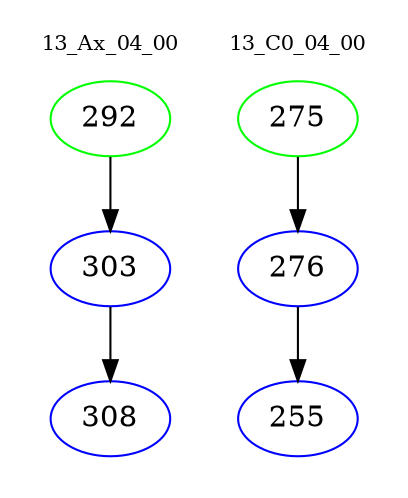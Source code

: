 digraph{
subgraph cluster_0 {
color = white
label = "13_Ax_04_00";
fontsize=10;
T0_292 [label="292", color="green"]
T0_292 -> T0_303 [color="black"]
T0_303 [label="303", color="blue"]
T0_303 -> T0_308 [color="black"]
T0_308 [label="308", color="blue"]
}
subgraph cluster_1 {
color = white
label = "13_C0_04_00";
fontsize=10;
T1_275 [label="275", color="green"]
T1_275 -> T1_276 [color="black"]
T1_276 [label="276", color="blue"]
T1_276 -> T1_255 [color="black"]
T1_255 [label="255", color="blue"]
}
}
